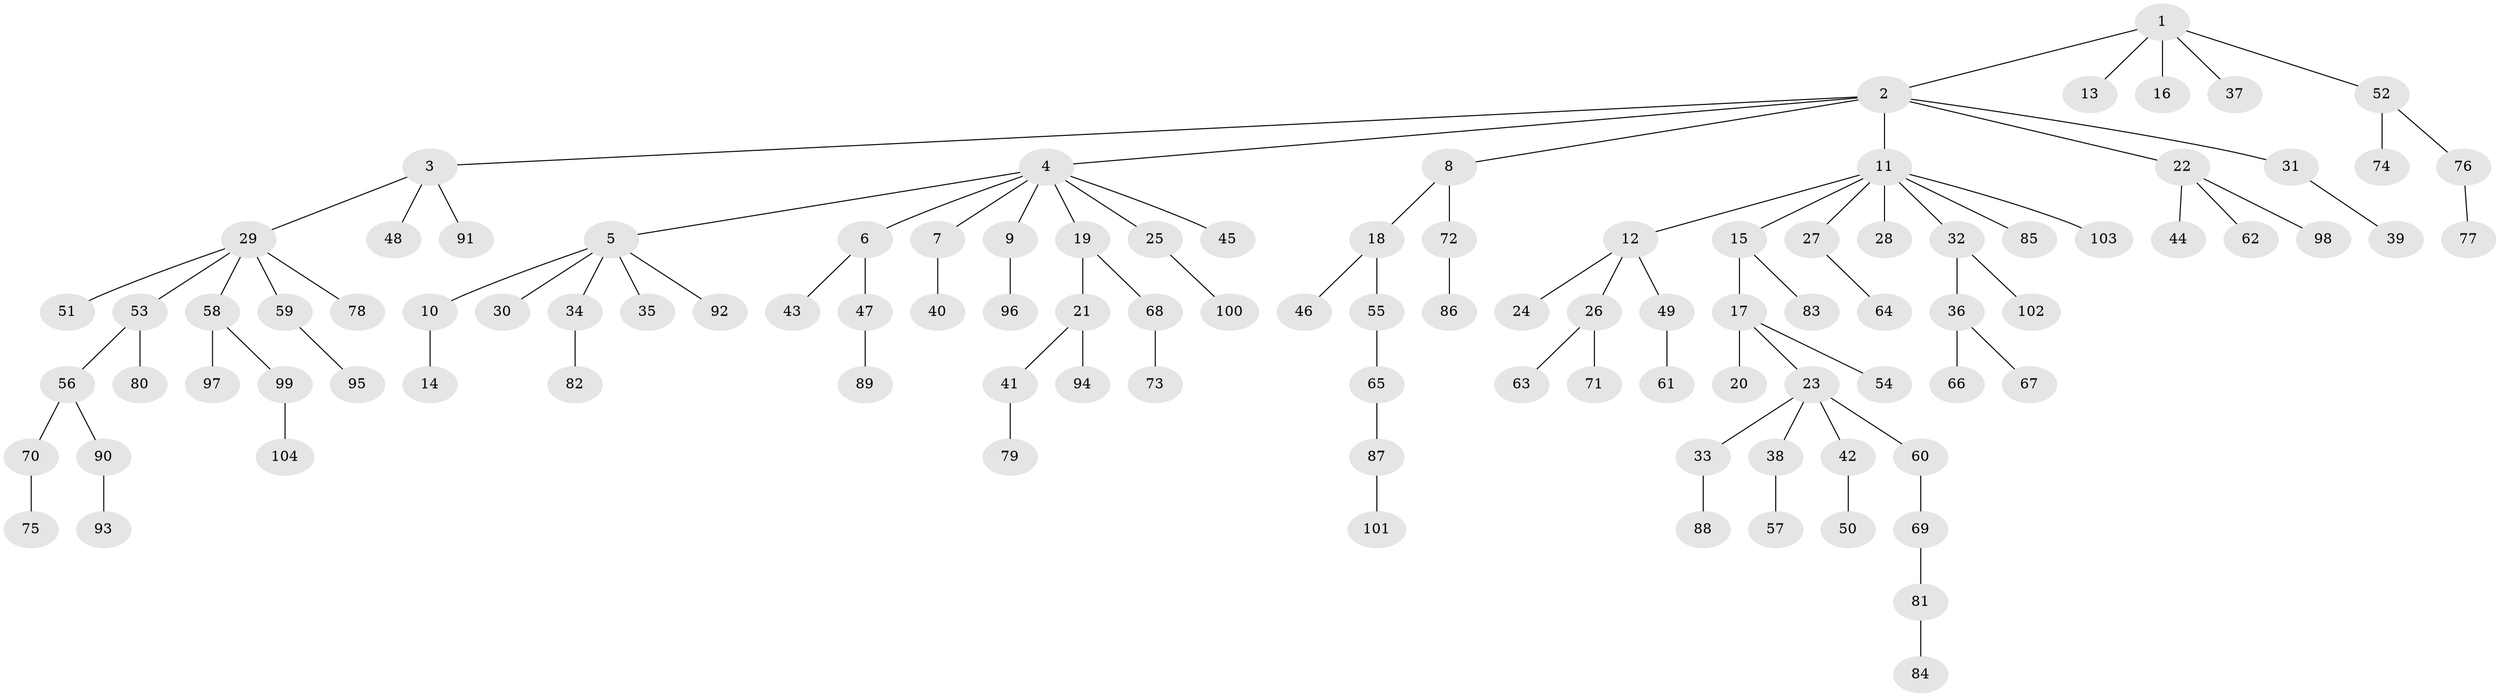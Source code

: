 // Generated by graph-tools (version 1.1) at 2025/37/03/09/25 02:37:01]
// undirected, 104 vertices, 103 edges
graph export_dot {
graph [start="1"]
  node [color=gray90,style=filled];
  1;
  2;
  3;
  4;
  5;
  6;
  7;
  8;
  9;
  10;
  11;
  12;
  13;
  14;
  15;
  16;
  17;
  18;
  19;
  20;
  21;
  22;
  23;
  24;
  25;
  26;
  27;
  28;
  29;
  30;
  31;
  32;
  33;
  34;
  35;
  36;
  37;
  38;
  39;
  40;
  41;
  42;
  43;
  44;
  45;
  46;
  47;
  48;
  49;
  50;
  51;
  52;
  53;
  54;
  55;
  56;
  57;
  58;
  59;
  60;
  61;
  62;
  63;
  64;
  65;
  66;
  67;
  68;
  69;
  70;
  71;
  72;
  73;
  74;
  75;
  76;
  77;
  78;
  79;
  80;
  81;
  82;
  83;
  84;
  85;
  86;
  87;
  88;
  89;
  90;
  91;
  92;
  93;
  94;
  95;
  96;
  97;
  98;
  99;
  100;
  101;
  102;
  103;
  104;
  1 -- 2;
  1 -- 13;
  1 -- 16;
  1 -- 37;
  1 -- 52;
  2 -- 3;
  2 -- 4;
  2 -- 8;
  2 -- 11;
  2 -- 22;
  2 -- 31;
  3 -- 29;
  3 -- 48;
  3 -- 91;
  4 -- 5;
  4 -- 6;
  4 -- 7;
  4 -- 9;
  4 -- 19;
  4 -- 25;
  4 -- 45;
  5 -- 10;
  5 -- 30;
  5 -- 34;
  5 -- 35;
  5 -- 92;
  6 -- 43;
  6 -- 47;
  7 -- 40;
  8 -- 18;
  8 -- 72;
  9 -- 96;
  10 -- 14;
  11 -- 12;
  11 -- 15;
  11 -- 27;
  11 -- 28;
  11 -- 32;
  11 -- 85;
  11 -- 103;
  12 -- 24;
  12 -- 26;
  12 -- 49;
  15 -- 17;
  15 -- 83;
  17 -- 20;
  17 -- 23;
  17 -- 54;
  18 -- 46;
  18 -- 55;
  19 -- 21;
  19 -- 68;
  21 -- 41;
  21 -- 94;
  22 -- 44;
  22 -- 62;
  22 -- 98;
  23 -- 33;
  23 -- 38;
  23 -- 42;
  23 -- 60;
  25 -- 100;
  26 -- 63;
  26 -- 71;
  27 -- 64;
  29 -- 51;
  29 -- 53;
  29 -- 58;
  29 -- 59;
  29 -- 78;
  31 -- 39;
  32 -- 36;
  32 -- 102;
  33 -- 88;
  34 -- 82;
  36 -- 66;
  36 -- 67;
  38 -- 57;
  41 -- 79;
  42 -- 50;
  47 -- 89;
  49 -- 61;
  52 -- 74;
  52 -- 76;
  53 -- 56;
  53 -- 80;
  55 -- 65;
  56 -- 70;
  56 -- 90;
  58 -- 97;
  58 -- 99;
  59 -- 95;
  60 -- 69;
  65 -- 87;
  68 -- 73;
  69 -- 81;
  70 -- 75;
  72 -- 86;
  76 -- 77;
  81 -- 84;
  87 -- 101;
  90 -- 93;
  99 -- 104;
}
